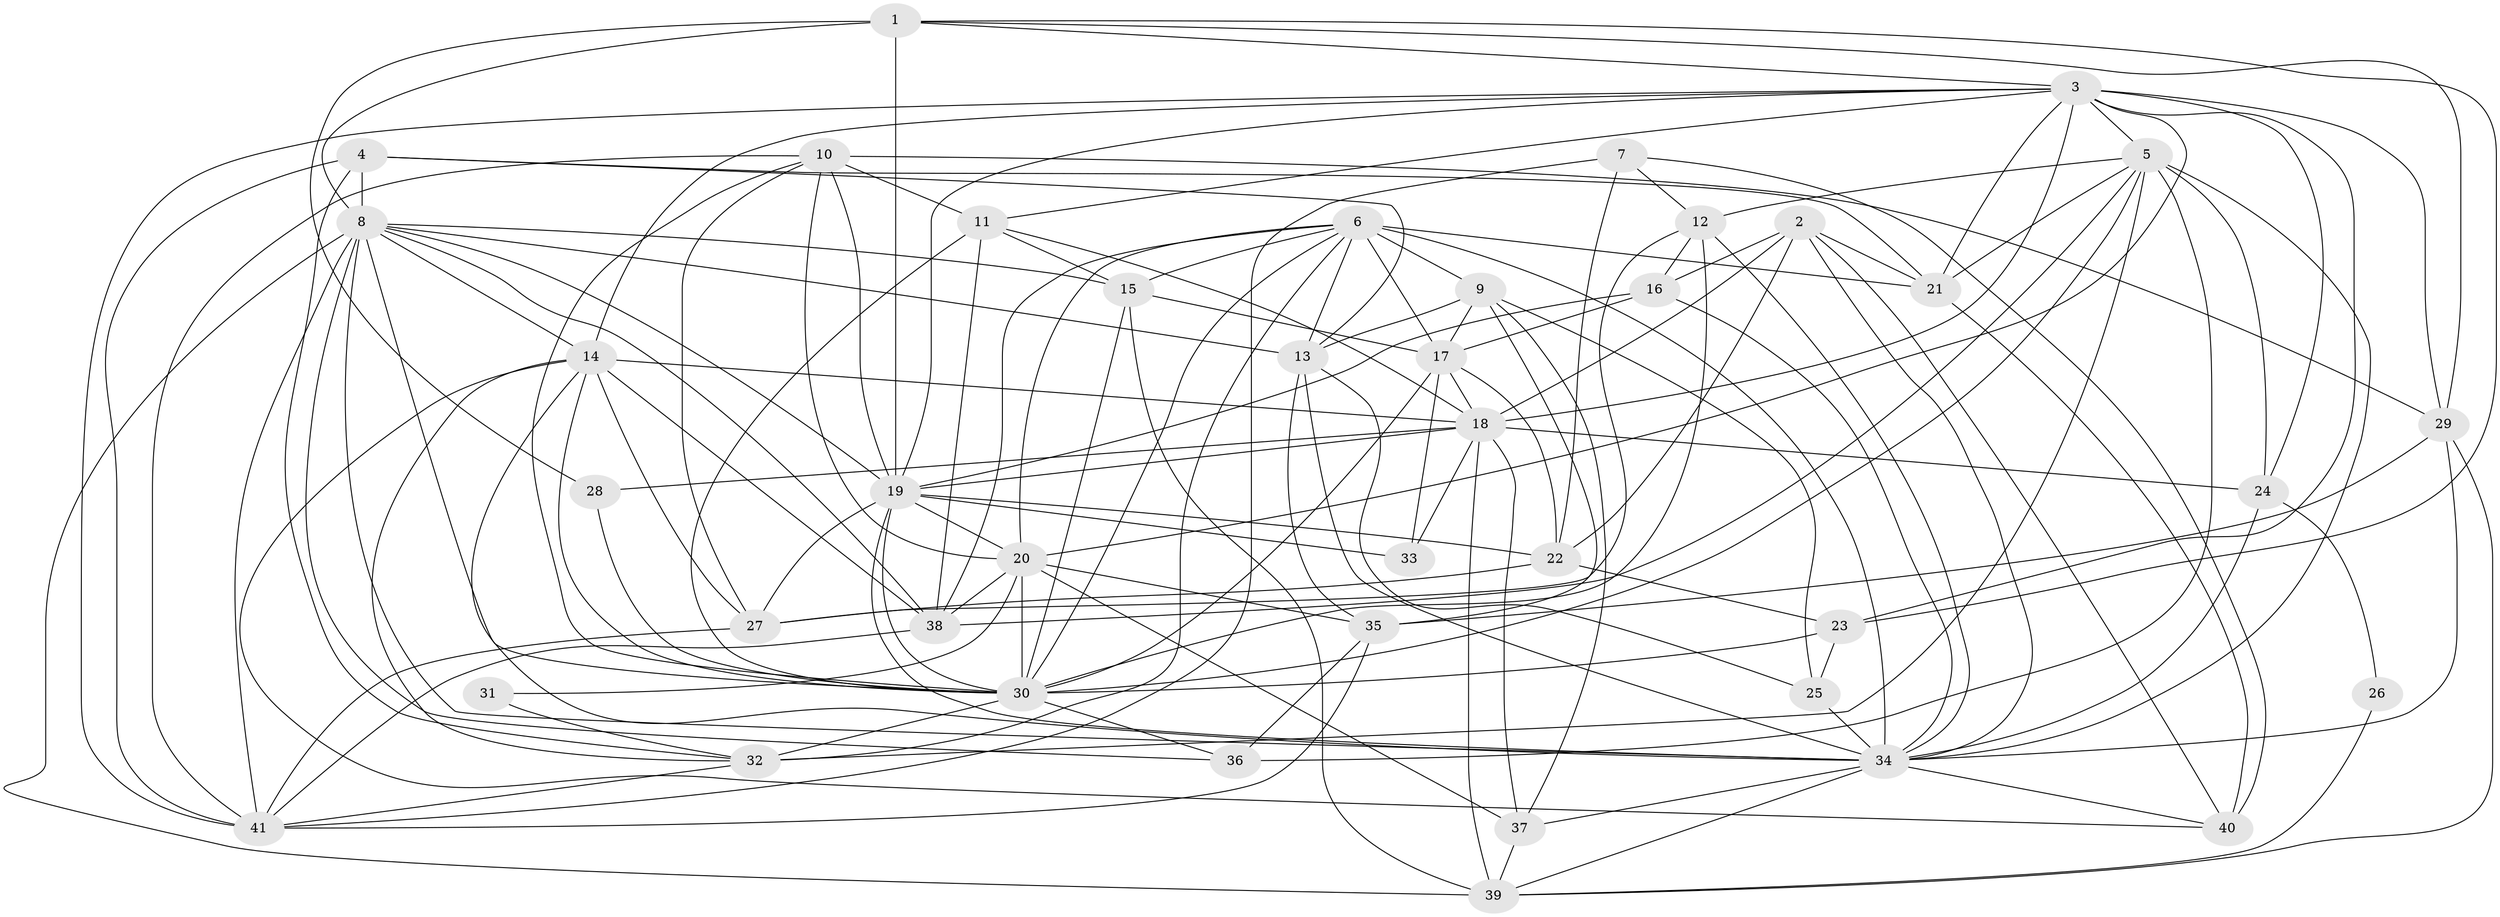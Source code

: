 // original degree distribution, {5: 0.1968503937007874, 3: 0.30708661417322836, 4: 0.1889763779527559, 6: 0.10236220472440945, 2: 0.15748031496062992, 10: 0.007874015748031496, 7: 0.015748031496062992, 9: 0.007874015748031496, 8: 0.007874015748031496, 11: 0.007874015748031496}
// Generated by graph-tools (version 1.1) at 2025/51/03/04/25 22:51:17]
// undirected, 41 vertices, 142 edges
graph export_dot {
  node [color=gray90,style=filled];
  1;
  2;
  3;
  4;
  5;
  6;
  7;
  8;
  9;
  10;
  11;
  12;
  13;
  14;
  15;
  16;
  17;
  18;
  19;
  20;
  21;
  22;
  23;
  24;
  25;
  26;
  27;
  28;
  29;
  30;
  31;
  32;
  33;
  34;
  35;
  36;
  37;
  38;
  39;
  40;
  41;
  1 -- 3 [weight=1.0];
  1 -- 8 [weight=1.0];
  1 -- 19 [weight=3.0];
  1 -- 23 [weight=1.0];
  1 -- 28 [weight=1.0];
  1 -- 29 [weight=1.0];
  2 -- 16 [weight=1.0];
  2 -- 18 [weight=1.0];
  2 -- 21 [weight=1.0];
  2 -- 22 [weight=1.0];
  2 -- 34 [weight=1.0];
  2 -- 40 [weight=1.0];
  3 -- 5 [weight=1.0];
  3 -- 11 [weight=1.0];
  3 -- 14 [weight=1.0];
  3 -- 18 [weight=1.0];
  3 -- 19 [weight=1.0];
  3 -- 20 [weight=3.0];
  3 -- 21 [weight=1.0];
  3 -- 23 [weight=1.0];
  3 -- 24 [weight=1.0];
  3 -- 29 [weight=1.0];
  3 -- 41 [weight=1.0];
  4 -- 8 [weight=1.0];
  4 -- 13 [weight=1.0];
  4 -- 21 [weight=1.0];
  4 -- 32 [weight=1.0];
  4 -- 41 [weight=1.0];
  5 -- 12 [weight=1.0];
  5 -- 21 [weight=2.0];
  5 -- 24 [weight=1.0];
  5 -- 30 [weight=1.0];
  5 -- 32 [weight=2.0];
  5 -- 34 [weight=2.0];
  5 -- 36 [weight=1.0];
  5 -- 38 [weight=1.0];
  6 -- 9 [weight=1.0];
  6 -- 13 [weight=1.0];
  6 -- 15 [weight=1.0];
  6 -- 17 [weight=1.0];
  6 -- 20 [weight=2.0];
  6 -- 21 [weight=3.0];
  6 -- 30 [weight=1.0];
  6 -- 32 [weight=1.0];
  6 -- 34 [weight=1.0];
  6 -- 38 [weight=1.0];
  7 -- 12 [weight=1.0];
  7 -- 22 [weight=1.0];
  7 -- 40 [weight=1.0];
  7 -- 41 [weight=1.0];
  8 -- 13 [weight=1.0];
  8 -- 14 [weight=2.0];
  8 -- 15 [weight=1.0];
  8 -- 19 [weight=1.0];
  8 -- 30 [weight=1.0];
  8 -- 34 [weight=3.0];
  8 -- 36 [weight=2.0];
  8 -- 38 [weight=1.0];
  8 -- 39 [weight=2.0];
  8 -- 41 [weight=1.0];
  9 -- 13 [weight=1.0];
  9 -- 17 [weight=1.0];
  9 -- 25 [weight=1.0];
  9 -- 35 [weight=1.0];
  9 -- 37 [weight=1.0];
  10 -- 11 [weight=1.0];
  10 -- 19 [weight=1.0];
  10 -- 20 [weight=1.0];
  10 -- 27 [weight=1.0];
  10 -- 29 [weight=1.0];
  10 -- 30 [weight=1.0];
  10 -- 41 [weight=1.0];
  11 -- 15 [weight=1.0];
  11 -- 18 [weight=1.0];
  11 -- 30 [weight=1.0];
  11 -- 38 [weight=2.0];
  12 -- 16 [weight=1.0];
  12 -- 27 [weight=1.0];
  12 -- 30 [weight=1.0];
  12 -- 34 [weight=1.0];
  13 -- 25 [weight=1.0];
  13 -- 34 [weight=1.0];
  13 -- 35 [weight=1.0];
  14 -- 18 [weight=2.0];
  14 -- 27 [weight=1.0];
  14 -- 30 [weight=1.0];
  14 -- 32 [weight=1.0];
  14 -- 34 [weight=1.0];
  14 -- 38 [weight=1.0];
  14 -- 40 [weight=1.0];
  15 -- 17 [weight=2.0];
  15 -- 30 [weight=1.0];
  15 -- 39 [weight=1.0];
  16 -- 17 [weight=2.0];
  16 -- 19 [weight=1.0];
  16 -- 34 [weight=1.0];
  17 -- 18 [weight=1.0];
  17 -- 22 [weight=1.0];
  17 -- 30 [weight=1.0];
  17 -- 33 [weight=1.0];
  18 -- 19 [weight=1.0];
  18 -- 24 [weight=2.0];
  18 -- 28 [weight=1.0];
  18 -- 33 [weight=1.0];
  18 -- 37 [weight=1.0];
  18 -- 39 [weight=1.0];
  19 -- 20 [weight=1.0];
  19 -- 22 [weight=2.0];
  19 -- 27 [weight=1.0];
  19 -- 30 [weight=1.0];
  19 -- 33 [weight=1.0];
  19 -- 34 [weight=1.0];
  20 -- 30 [weight=2.0];
  20 -- 31 [weight=1.0];
  20 -- 35 [weight=1.0];
  20 -- 37 [weight=1.0];
  20 -- 38 [weight=3.0];
  21 -- 40 [weight=1.0];
  22 -- 23 [weight=1.0];
  22 -- 27 [weight=1.0];
  23 -- 25 [weight=1.0];
  23 -- 30 [weight=1.0];
  24 -- 26 [weight=1.0];
  24 -- 34 [weight=1.0];
  25 -- 34 [weight=1.0];
  26 -- 39 [weight=1.0];
  27 -- 41 [weight=1.0];
  28 -- 30 [weight=1.0];
  29 -- 34 [weight=1.0];
  29 -- 35 [weight=1.0];
  29 -- 39 [weight=1.0];
  30 -- 32 [weight=1.0];
  30 -- 36 [weight=1.0];
  31 -- 32 [weight=1.0];
  32 -- 41 [weight=1.0];
  34 -- 37 [weight=1.0];
  34 -- 39 [weight=1.0];
  34 -- 40 [weight=1.0];
  35 -- 36 [weight=1.0];
  35 -- 41 [weight=1.0];
  37 -- 39 [weight=1.0];
  38 -- 41 [weight=1.0];
}
